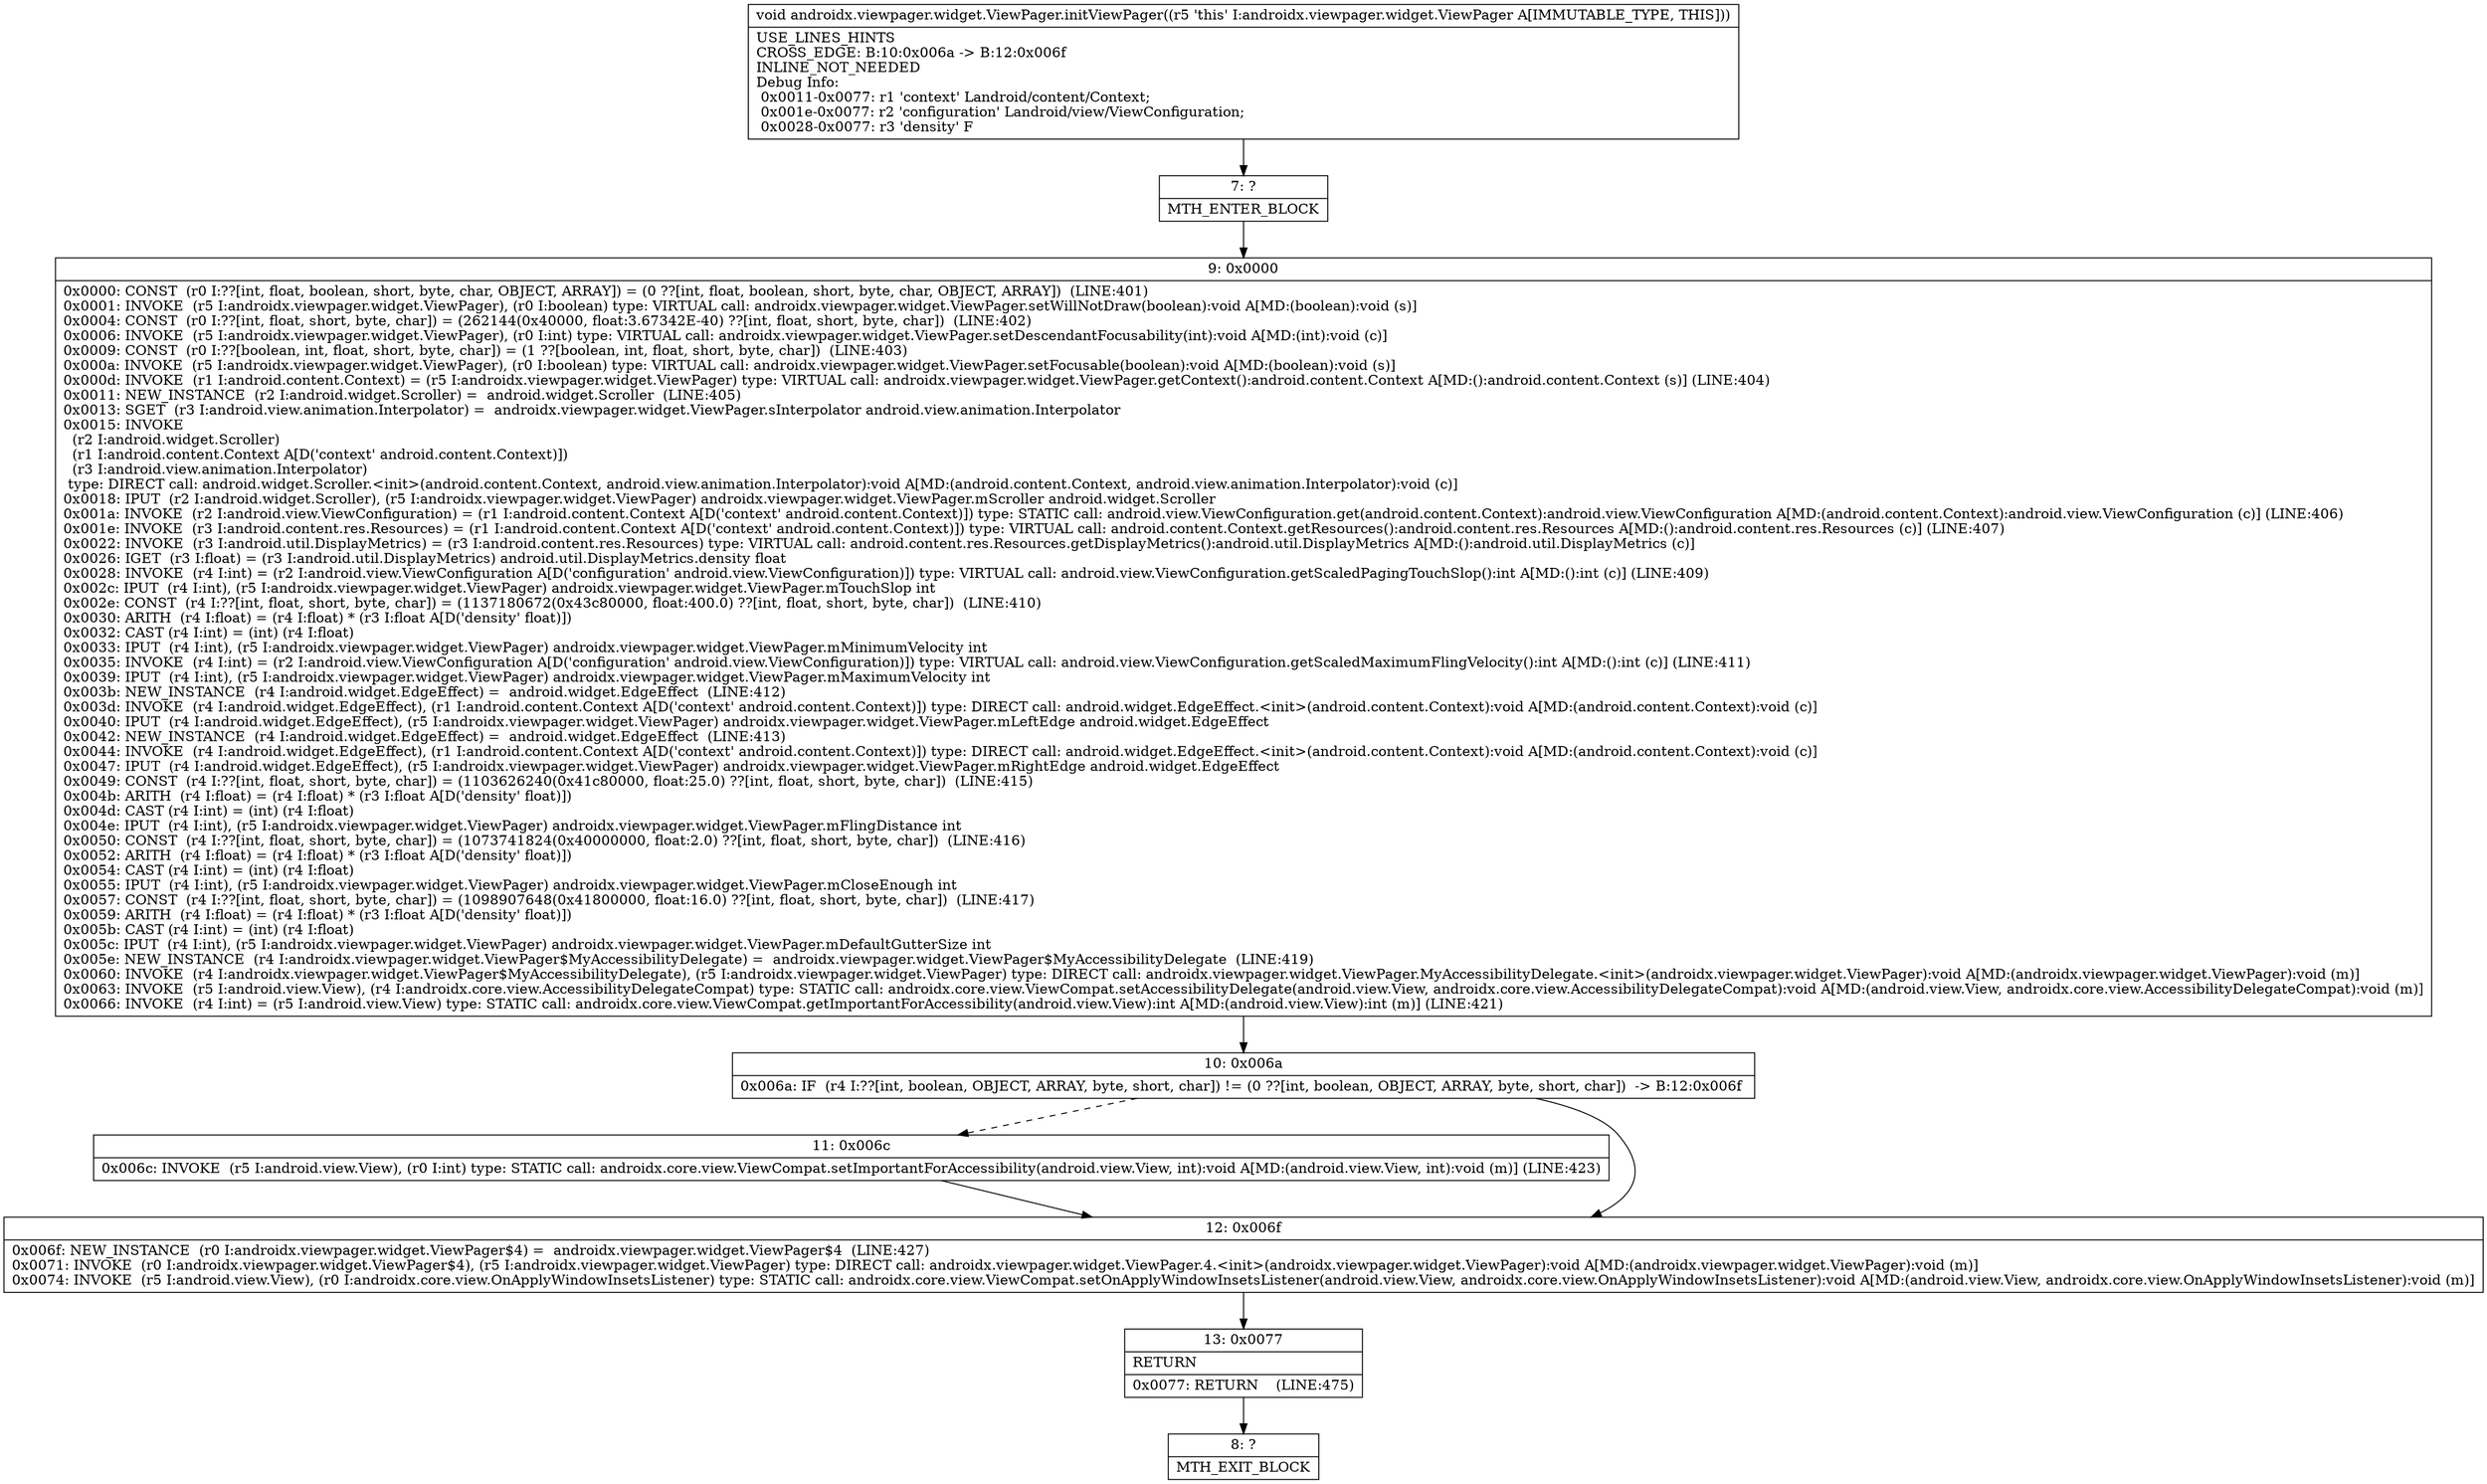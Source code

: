 digraph "CFG forandroidx.viewpager.widget.ViewPager.initViewPager()V" {
Node_7 [shape=record,label="{7\:\ ?|MTH_ENTER_BLOCK\l}"];
Node_9 [shape=record,label="{9\:\ 0x0000|0x0000: CONST  (r0 I:??[int, float, boolean, short, byte, char, OBJECT, ARRAY]) = (0 ??[int, float, boolean, short, byte, char, OBJECT, ARRAY])  (LINE:401)\l0x0001: INVOKE  (r5 I:androidx.viewpager.widget.ViewPager), (r0 I:boolean) type: VIRTUAL call: androidx.viewpager.widget.ViewPager.setWillNotDraw(boolean):void A[MD:(boolean):void (s)]\l0x0004: CONST  (r0 I:??[int, float, short, byte, char]) = (262144(0x40000, float:3.67342E\-40) ??[int, float, short, byte, char])  (LINE:402)\l0x0006: INVOKE  (r5 I:androidx.viewpager.widget.ViewPager), (r0 I:int) type: VIRTUAL call: androidx.viewpager.widget.ViewPager.setDescendantFocusability(int):void A[MD:(int):void (c)]\l0x0009: CONST  (r0 I:??[boolean, int, float, short, byte, char]) = (1 ??[boolean, int, float, short, byte, char])  (LINE:403)\l0x000a: INVOKE  (r5 I:androidx.viewpager.widget.ViewPager), (r0 I:boolean) type: VIRTUAL call: androidx.viewpager.widget.ViewPager.setFocusable(boolean):void A[MD:(boolean):void (s)]\l0x000d: INVOKE  (r1 I:android.content.Context) = (r5 I:androidx.viewpager.widget.ViewPager) type: VIRTUAL call: androidx.viewpager.widget.ViewPager.getContext():android.content.Context A[MD:():android.content.Context (s)] (LINE:404)\l0x0011: NEW_INSTANCE  (r2 I:android.widget.Scroller) =  android.widget.Scroller  (LINE:405)\l0x0013: SGET  (r3 I:android.view.animation.Interpolator) =  androidx.viewpager.widget.ViewPager.sInterpolator android.view.animation.Interpolator \l0x0015: INVOKE  \l  (r2 I:android.widget.Scroller)\l  (r1 I:android.content.Context A[D('context' android.content.Context)])\l  (r3 I:android.view.animation.Interpolator)\l type: DIRECT call: android.widget.Scroller.\<init\>(android.content.Context, android.view.animation.Interpolator):void A[MD:(android.content.Context, android.view.animation.Interpolator):void (c)]\l0x0018: IPUT  (r2 I:android.widget.Scroller), (r5 I:androidx.viewpager.widget.ViewPager) androidx.viewpager.widget.ViewPager.mScroller android.widget.Scroller \l0x001a: INVOKE  (r2 I:android.view.ViewConfiguration) = (r1 I:android.content.Context A[D('context' android.content.Context)]) type: STATIC call: android.view.ViewConfiguration.get(android.content.Context):android.view.ViewConfiguration A[MD:(android.content.Context):android.view.ViewConfiguration (c)] (LINE:406)\l0x001e: INVOKE  (r3 I:android.content.res.Resources) = (r1 I:android.content.Context A[D('context' android.content.Context)]) type: VIRTUAL call: android.content.Context.getResources():android.content.res.Resources A[MD:():android.content.res.Resources (c)] (LINE:407)\l0x0022: INVOKE  (r3 I:android.util.DisplayMetrics) = (r3 I:android.content.res.Resources) type: VIRTUAL call: android.content.res.Resources.getDisplayMetrics():android.util.DisplayMetrics A[MD:():android.util.DisplayMetrics (c)]\l0x0026: IGET  (r3 I:float) = (r3 I:android.util.DisplayMetrics) android.util.DisplayMetrics.density float \l0x0028: INVOKE  (r4 I:int) = (r2 I:android.view.ViewConfiguration A[D('configuration' android.view.ViewConfiguration)]) type: VIRTUAL call: android.view.ViewConfiguration.getScaledPagingTouchSlop():int A[MD:():int (c)] (LINE:409)\l0x002c: IPUT  (r4 I:int), (r5 I:androidx.viewpager.widget.ViewPager) androidx.viewpager.widget.ViewPager.mTouchSlop int \l0x002e: CONST  (r4 I:??[int, float, short, byte, char]) = (1137180672(0x43c80000, float:400.0) ??[int, float, short, byte, char])  (LINE:410)\l0x0030: ARITH  (r4 I:float) = (r4 I:float) * (r3 I:float A[D('density' float)]) \l0x0032: CAST (r4 I:int) = (int) (r4 I:float) \l0x0033: IPUT  (r4 I:int), (r5 I:androidx.viewpager.widget.ViewPager) androidx.viewpager.widget.ViewPager.mMinimumVelocity int \l0x0035: INVOKE  (r4 I:int) = (r2 I:android.view.ViewConfiguration A[D('configuration' android.view.ViewConfiguration)]) type: VIRTUAL call: android.view.ViewConfiguration.getScaledMaximumFlingVelocity():int A[MD:():int (c)] (LINE:411)\l0x0039: IPUT  (r4 I:int), (r5 I:androidx.viewpager.widget.ViewPager) androidx.viewpager.widget.ViewPager.mMaximumVelocity int \l0x003b: NEW_INSTANCE  (r4 I:android.widget.EdgeEffect) =  android.widget.EdgeEffect  (LINE:412)\l0x003d: INVOKE  (r4 I:android.widget.EdgeEffect), (r1 I:android.content.Context A[D('context' android.content.Context)]) type: DIRECT call: android.widget.EdgeEffect.\<init\>(android.content.Context):void A[MD:(android.content.Context):void (c)]\l0x0040: IPUT  (r4 I:android.widget.EdgeEffect), (r5 I:androidx.viewpager.widget.ViewPager) androidx.viewpager.widget.ViewPager.mLeftEdge android.widget.EdgeEffect \l0x0042: NEW_INSTANCE  (r4 I:android.widget.EdgeEffect) =  android.widget.EdgeEffect  (LINE:413)\l0x0044: INVOKE  (r4 I:android.widget.EdgeEffect), (r1 I:android.content.Context A[D('context' android.content.Context)]) type: DIRECT call: android.widget.EdgeEffect.\<init\>(android.content.Context):void A[MD:(android.content.Context):void (c)]\l0x0047: IPUT  (r4 I:android.widget.EdgeEffect), (r5 I:androidx.viewpager.widget.ViewPager) androidx.viewpager.widget.ViewPager.mRightEdge android.widget.EdgeEffect \l0x0049: CONST  (r4 I:??[int, float, short, byte, char]) = (1103626240(0x41c80000, float:25.0) ??[int, float, short, byte, char])  (LINE:415)\l0x004b: ARITH  (r4 I:float) = (r4 I:float) * (r3 I:float A[D('density' float)]) \l0x004d: CAST (r4 I:int) = (int) (r4 I:float) \l0x004e: IPUT  (r4 I:int), (r5 I:androidx.viewpager.widget.ViewPager) androidx.viewpager.widget.ViewPager.mFlingDistance int \l0x0050: CONST  (r4 I:??[int, float, short, byte, char]) = (1073741824(0x40000000, float:2.0) ??[int, float, short, byte, char])  (LINE:416)\l0x0052: ARITH  (r4 I:float) = (r4 I:float) * (r3 I:float A[D('density' float)]) \l0x0054: CAST (r4 I:int) = (int) (r4 I:float) \l0x0055: IPUT  (r4 I:int), (r5 I:androidx.viewpager.widget.ViewPager) androidx.viewpager.widget.ViewPager.mCloseEnough int \l0x0057: CONST  (r4 I:??[int, float, short, byte, char]) = (1098907648(0x41800000, float:16.0) ??[int, float, short, byte, char])  (LINE:417)\l0x0059: ARITH  (r4 I:float) = (r4 I:float) * (r3 I:float A[D('density' float)]) \l0x005b: CAST (r4 I:int) = (int) (r4 I:float) \l0x005c: IPUT  (r4 I:int), (r5 I:androidx.viewpager.widget.ViewPager) androidx.viewpager.widget.ViewPager.mDefaultGutterSize int \l0x005e: NEW_INSTANCE  (r4 I:androidx.viewpager.widget.ViewPager$MyAccessibilityDelegate) =  androidx.viewpager.widget.ViewPager$MyAccessibilityDelegate  (LINE:419)\l0x0060: INVOKE  (r4 I:androidx.viewpager.widget.ViewPager$MyAccessibilityDelegate), (r5 I:androidx.viewpager.widget.ViewPager) type: DIRECT call: androidx.viewpager.widget.ViewPager.MyAccessibilityDelegate.\<init\>(androidx.viewpager.widget.ViewPager):void A[MD:(androidx.viewpager.widget.ViewPager):void (m)]\l0x0063: INVOKE  (r5 I:android.view.View), (r4 I:androidx.core.view.AccessibilityDelegateCompat) type: STATIC call: androidx.core.view.ViewCompat.setAccessibilityDelegate(android.view.View, androidx.core.view.AccessibilityDelegateCompat):void A[MD:(android.view.View, androidx.core.view.AccessibilityDelegateCompat):void (m)]\l0x0066: INVOKE  (r4 I:int) = (r5 I:android.view.View) type: STATIC call: androidx.core.view.ViewCompat.getImportantForAccessibility(android.view.View):int A[MD:(android.view.View):int (m)] (LINE:421)\l}"];
Node_10 [shape=record,label="{10\:\ 0x006a|0x006a: IF  (r4 I:??[int, boolean, OBJECT, ARRAY, byte, short, char]) != (0 ??[int, boolean, OBJECT, ARRAY, byte, short, char])  \-\> B:12:0x006f \l}"];
Node_11 [shape=record,label="{11\:\ 0x006c|0x006c: INVOKE  (r5 I:android.view.View), (r0 I:int) type: STATIC call: androidx.core.view.ViewCompat.setImportantForAccessibility(android.view.View, int):void A[MD:(android.view.View, int):void (m)] (LINE:423)\l}"];
Node_12 [shape=record,label="{12\:\ 0x006f|0x006f: NEW_INSTANCE  (r0 I:androidx.viewpager.widget.ViewPager$4) =  androidx.viewpager.widget.ViewPager$4  (LINE:427)\l0x0071: INVOKE  (r0 I:androidx.viewpager.widget.ViewPager$4), (r5 I:androidx.viewpager.widget.ViewPager) type: DIRECT call: androidx.viewpager.widget.ViewPager.4.\<init\>(androidx.viewpager.widget.ViewPager):void A[MD:(androidx.viewpager.widget.ViewPager):void (m)]\l0x0074: INVOKE  (r5 I:android.view.View), (r0 I:androidx.core.view.OnApplyWindowInsetsListener) type: STATIC call: androidx.core.view.ViewCompat.setOnApplyWindowInsetsListener(android.view.View, androidx.core.view.OnApplyWindowInsetsListener):void A[MD:(android.view.View, androidx.core.view.OnApplyWindowInsetsListener):void (m)]\l}"];
Node_13 [shape=record,label="{13\:\ 0x0077|RETURN\l|0x0077: RETURN    (LINE:475)\l}"];
Node_8 [shape=record,label="{8\:\ ?|MTH_EXIT_BLOCK\l}"];
MethodNode[shape=record,label="{void androidx.viewpager.widget.ViewPager.initViewPager((r5 'this' I:androidx.viewpager.widget.ViewPager A[IMMUTABLE_TYPE, THIS]))  | USE_LINES_HINTS\lCROSS_EDGE: B:10:0x006a \-\> B:12:0x006f\lINLINE_NOT_NEEDED\lDebug Info:\l  0x0011\-0x0077: r1 'context' Landroid\/content\/Context;\l  0x001e\-0x0077: r2 'configuration' Landroid\/view\/ViewConfiguration;\l  0x0028\-0x0077: r3 'density' F\l}"];
MethodNode -> Node_7;Node_7 -> Node_9;
Node_9 -> Node_10;
Node_10 -> Node_11[style=dashed];
Node_10 -> Node_12;
Node_11 -> Node_12;
Node_12 -> Node_13;
Node_13 -> Node_8;
}

